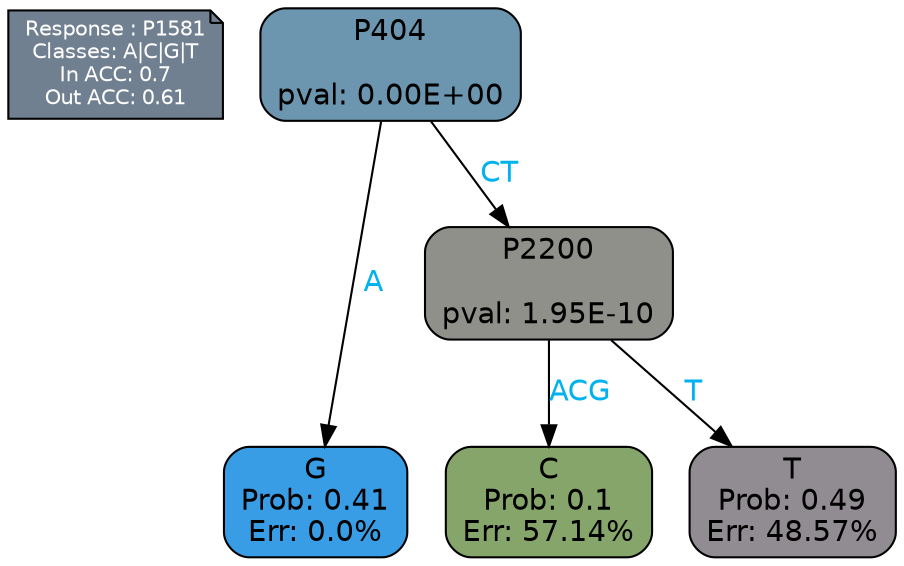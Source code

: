 digraph Tree {
node [shape=box, style="filled, rounded", color="black", fontname=helvetica] ;
graph [ranksep=equally, splines=polylines, bgcolor=transparent, dpi=600] ;
edge [fontname=helvetica] ;
LEGEND [label="Response : P1581
Classes: A|C|G|T
In ACC: 0.7
Out ACC: 0.61
",shape=note,align=left,style=filled,fillcolor="slategray",fontcolor="white",fontsize=10];1 [label="P404

pval: 0.00E+00", fillcolor="#6c95af"] ;
2 [label="G
Prob: 0.41
Err: 0.0%", fillcolor="#399de5"] ;
3 [label="P2200

pval: 1.95E-10", fillcolor="#8f908a"] ;
4 [label="C
Prob: 0.1
Err: 57.14%", fillcolor="#86a56a"] ;
5 [label="T
Prob: 0.49
Err: 48.57%", fillcolor="#918c91"] ;
1 -> 2 [label="A",fontcolor=deepskyblue2] ;
1 -> 3 [label="CT",fontcolor=deepskyblue2] ;
3 -> 4 [label="ACG",fontcolor=deepskyblue2] ;
3 -> 5 [label="T",fontcolor=deepskyblue2] ;
{rank = same; 2;4;5;}{rank = same; LEGEND;1;}}
